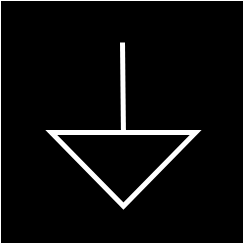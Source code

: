 <mxfile version="24.2.5" type="device">
  <diagram name="Page-1" id="3yHXsXy3GaDdZvMfvjRr">
    <mxGraphModel dx="1674" dy="843" grid="1" gridSize="10" guides="1" tooltips="1" connect="1" arrows="1" fold="1" page="1" pageScale="1" pageWidth="1169" pageHeight="827" math="0" shadow="0">
      <root>
        <mxCell id="0" />
        <mxCell id="1" parent="0" />
        <mxCell id="d12QLknMRzZI76rEDlil-9" value="" style="whiteSpace=wrap;html=1;aspect=fixed;fillColor=#000000;" vertex="1" parent="1">
          <mxGeometry x="525" y="354" width="120" height="120" as="geometry" />
        </mxCell>
        <mxCell id="d12QLknMRzZI76rEDlil-10" value="" style="triangle;whiteSpace=wrap;html=1;strokeWidth=2.5;strokeColor=white;fillColor=none;rotation=90;" vertex="1" parent="1">
          <mxGeometry x="567.09" y="401.3" width="36.78" height="72.19" as="geometry" />
        </mxCell>
        <mxCell id="d12QLknMRzZI76rEDlil-11" value="" style="endArrow=none;html=1;rounded=0;exitX=0;exitY=0.5;exitDx=0;exitDy=0;entryX=0.5;entryY=0.167;entryDx=0;entryDy=0;entryPerimeter=0;strokeColor=white;strokeWidth=2.5" edge="1" parent="1" source="d12QLknMRzZI76rEDlil-10" target="d12QLknMRzZI76rEDlil-9">
          <mxGeometry width="50" height="50" relative="1" as="geometry">
            <mxPoint x="455" y="374" as="sourcePoint" />
            <mxPoint x="505" y="324" as="targetPoint" />
          </mxGeometry>
        </mxCell>
      </root>
    </mxGraphModel>
  </diagram>
</mxfile>
